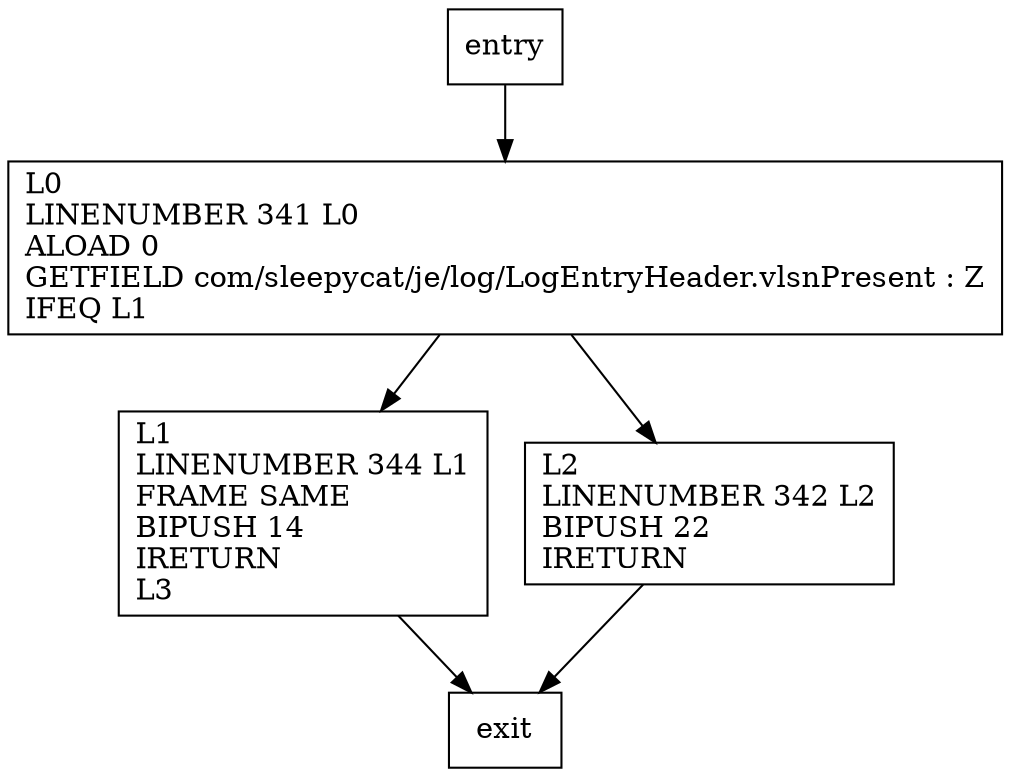 digraph getSize {
node [shape=record];
837073696 [label="L0\lLINENUMBER 341 L0\lALOAD 0\lGETFIELD com/sleepycat/je/log/LogEntryHeader.vlsnPresent : Z\lIFEQ L1\l"];
1178290888 [label="L1\lLINENUMBER 344 L1\lFRAME SAME\lBIPUSH 14\lIRETURN\lL3\l"];
416201381 [label="L2\lLINENUMBER 342 L2\lBIPUSH 22\lIRETURN\l"];
entry;
exit;
entry -> 837073696;
837073696 -> 1178290888;
837073696 -> 416201381;
1178290888 -> exit;
416201381 -> exit;
}
